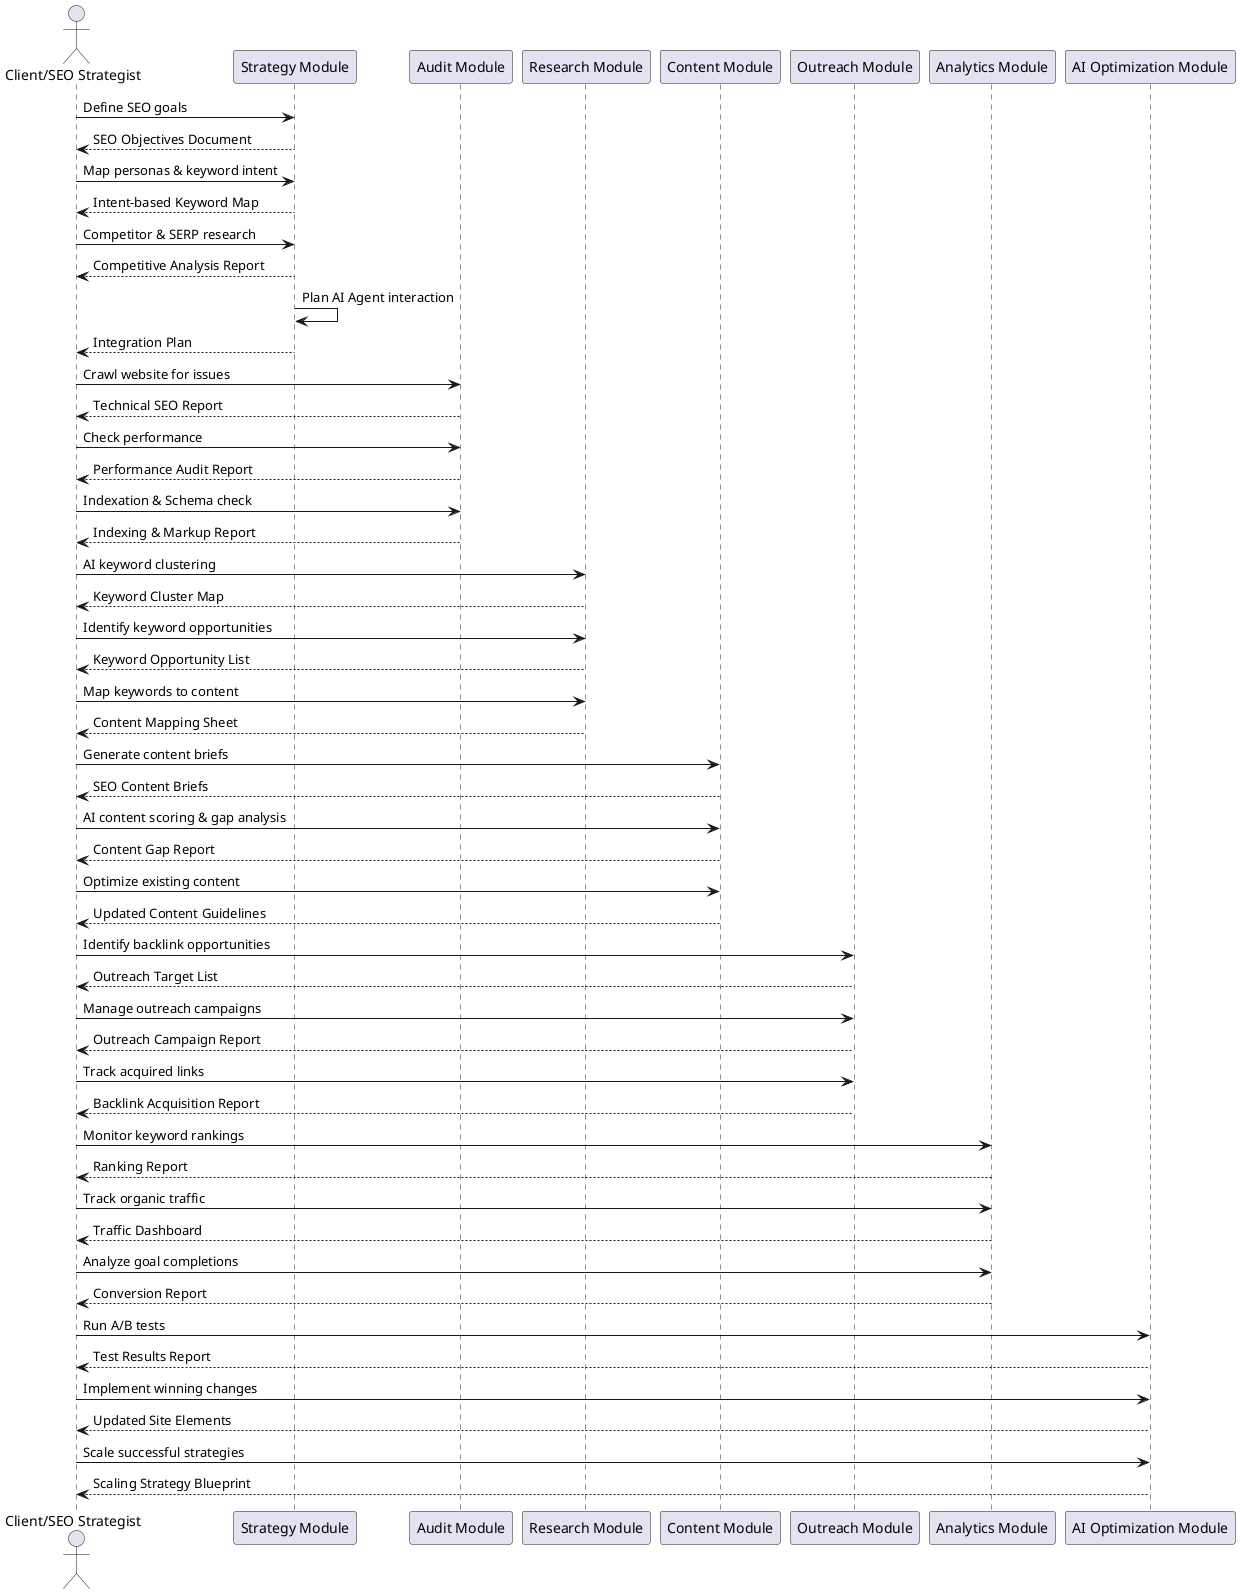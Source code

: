 @startuml
actor Client as "Client/SEO Strategist"
participant "Strategy Module"
participant "Audit Module"
participant "Research Module"
participant "Content Module"
participant "Outreach Module"
participant "Analytics Module"
participant "AI Optimization Module"

Client -> "Strategy Module" : Define SEO goals
"Strategy Module" --> Client : SEO Objectives Document

Client -> "Strategy Module" : Map personas & keyword intent
"Strategy Module" --> Client : Intent-based Keyword Map

Client -> "Strategy Module" : Competitor & SERP research
"Strategy Module" --> Client : Competitive Analysis Report

"Strategy Module" -> "Strategy Module" : Plan AI Agent interaction
"Strategy Module" --> Client : Integration Plan

Client -> "Audit Module" : Crawl website for issues
"Audit Module" --> Client : Technical SEO Report

Client -> "Audit Module" : Check performance
"Audit Module" --> Client : Performance Audit Report

Client -> "Audit Module" : Indexation & Schema check
"Audit Module" --> Client : Indexing & Markup Report

Client -> "Research Module" : AI keyword clustering
"Research Module" --> Client : Keyword Cluster Map

Client -> "Research Module" : Identify keyword opportunities
"Research Module" --> Client : Keyword Opportunity List

Client -> "Research Module" : Map keywords to content
"Research Module" --> Client : Content Mapping Sheet

Client -> "Content Module" : Generate content briefs
"Content Module" --> Client : SEO Content Briefs

Client -> "Content Module" : AI content scoring & gap analysis
"Content Module" --> Client : Content Gap Report

Client -> "Content Module" : Optimize existing content
"Content Module" --> Client : Updated Content Guidelines

Client -> "Outreach Module" : Identify backlink opportunities
"Outreach Module" --> Client : Outreach Target List

Client -> "Outreach Module" : Manage outreach campaigns
"Outreach Module" --> Client : Outreach Campaign Report

Client -> "Outreach Module" : Track acquired links
"Outreach Module" --> Client : Backlink Acquisition Report

Client -> "Analytics Module" : Monitor keyword rankings
"Analytics Module" --> Client : Ranking Report

Client -> "Analytics Module" : Track organic traffic
"Analytics Module" --> Client : Traffic Dashboard

Client -> "Analytics Module" : Analyze goal completions
"Analytics Module" --> Client : Conversion Report

Client -> "AI Optimization Module" : Run A/B tests
"AI Optimization Module" --> Client : Test Results Report

Client -> "AI Optimization Module" : Implement winning changes
"AI Optimization Module" --> Client : Updated Site Elements

Client -> "AI Optimization Module" : Scale successful strategies
"AI Optimization Module" --> Client : Scaling Strategy Blueprint
@enduml
